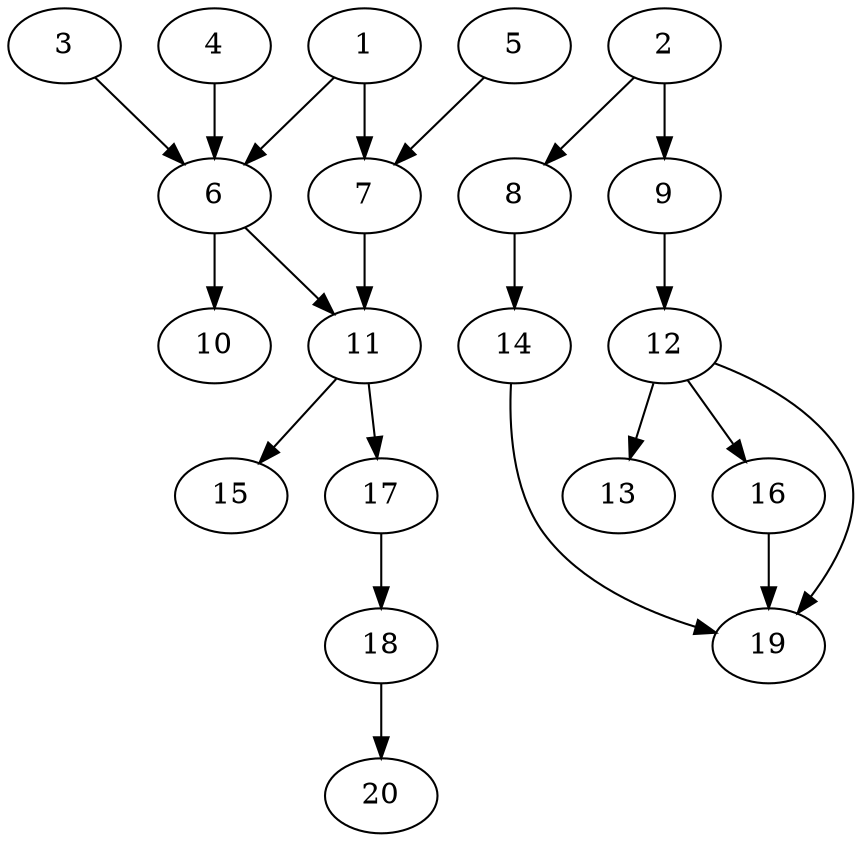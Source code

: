 // DAG automatically generated by daggen at Thu Feb 29 17:35:01 2024
// daggen-master/daggen -n 20 --fat 0.5 --density 0.5 --regular 0.5 --jump 2 --minalpha 20 --maxalpha 50 --dot -o dags/sim_5.dot 
digraph G {
  1 [size="8589934592", alpha="24.32"]
  1 -> 6 [size ="33554432"]
  1 -> 7 [size ="33554432"]
  2 [size="4767058862", alpha="31.68"]
  2 -> 8 [size ="75497472"]
  2 -> 9 [size ="75497472"]
  3 [size="190846185814", alpha="21.78"]
  3 -> 6 [size ="301989888"]
  4 [size="18989758889", alpha="33.08"]
  4 -> 6 [size ="411041792"]
  5 [size="8666932186", alpha="39.97"]
  5 -> 7 [size ="301989888"]
  6 [size="33691603559", alpha="23.69"]
  6 -> 10 [size ="838860800"]
  6 -> 11 [size ="838860800"]
  7 [size="90834620137", alpha="37.33"]
  7 -> 11 [size ="301989888"]
  8 [size="1073741824000", alpha="48.06"]
  8 -> 14 [size ="838860800"]
  9 [size="401870423240", alpha="44.71"]
  9 -> 12 [size ="536870912"]
  10 [size="2157225641", alpha="46.55"]
  11 [size="134217728000", alpha="49.02"]
  11 -> 15 [size ="209715200"]
  11 -> 17 [size ="209715200"]
  12 [size="238703886715", alpha="24.78"]
  12 -> 13 [size ="411041792"]
  12 -> 16 [size ="411041792"]
  12 -> 19 [size ="411041792"]
  13 [size="479442463694", alpha="36.25"]
  14 [size="68719476736", alpha="42.30"]
  14 -> 19 [size ="134217728"]
  15 [size="7022478182", alpha="43.83"]
  16 [size="395476110195", alpha="29.11"]
  16 -> 19 [size ="411041792"]
  17 [size="44721992553", alpha="27.65"]
  17 -> 18 [size ="838860800"]
  18 [size="782757789696", alpha="25.89"]
  18 -> 20 [size ="679477248"]
  19 [size="40997033808", alpha="46.92"]
  20 [size="205530921791", alpha="49.34"]
}

